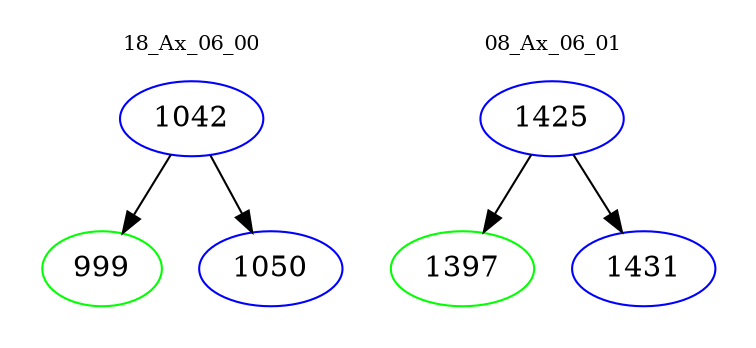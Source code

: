 digraph{
subgraph cluster_0 {
color = white
label = "18_Ax_06_00";
fontsize=10;
T0_1042 [label="1042", color="blue"]
T0_1042 -> T0_999 [color="black"]
T0_999 [label="999", color="green"]
T0_1042 -> T0_1050 [color="black"]
T0_1050 [label="1050", color="blue"]
}
subgraph cluster_1 {
color = white
label = "08_Ax_06_01";
fontsize=10;
T1_1425 [label="1425", color="blue"]
T1_1425 -> T1_1397 [color="black"]
T1_1397 [label="1397", color="green"]
T1_1425 -> T1_1431 [color="black"]
T1_1431 [label="1431", color="blue"]
}
}
